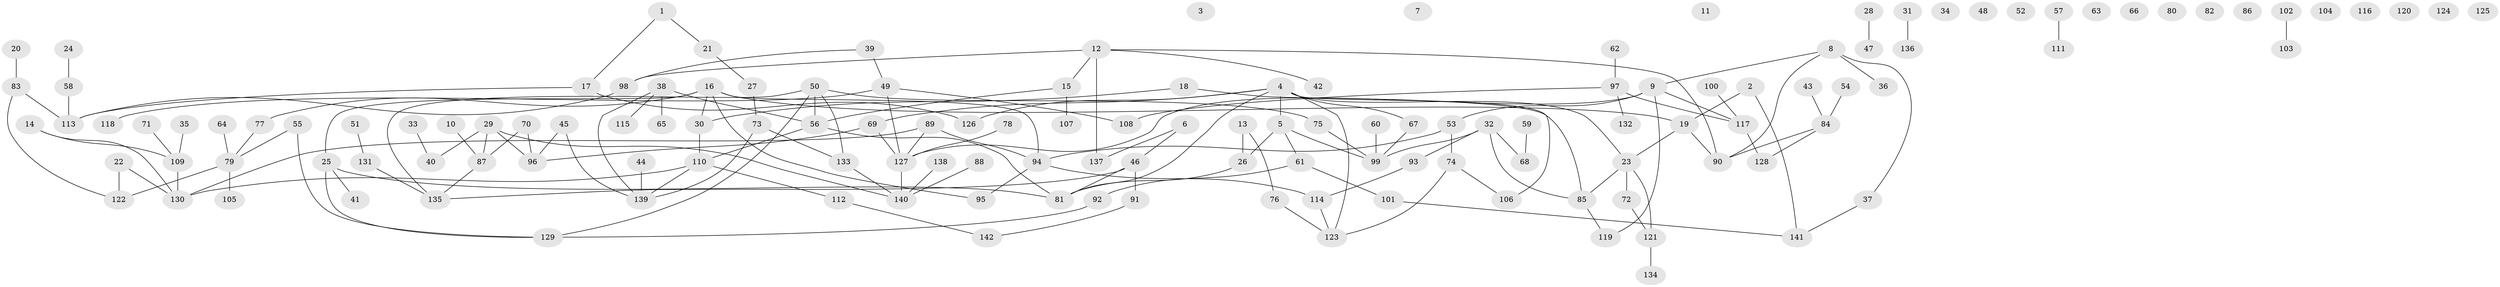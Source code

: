 // Generated by graph-tools (version 1.1) at 2025/00/03/09/25 03:00:42]
// undirected, 142 vertices, 164 edges
graph export_dot {
graph [start="1"]
  node [color=gray90,style=filled];
  1;
  2;
  3;
  4;
  5;
  6;
  7;
  8;
  9;
  10;
  11;
  12;
  13;
  14;
  15;
  16;
  17;
  18;
  19;
  20;
  21;
  22;
  23;
  24;
  25;
  26;
  27;
  28;
  29;
  30;
  31;
  32;
  33;
  34;
  35;
  36;
  37;
  38;
  39;
  40;
  41;
  42;
  43;
  44;
  45;
  46;
  47;
  48;
  49;
  50;
  51;
  52;
  53;
  54;
  55;
  56;
  57;
  58;
  59;
  60;
  61;
  62;
  63;
  64;
  65;
  66;
  67;
  68;
  69;
  70;
  71;
  72;
  73;
  74;
  75;
  76;
  77;
  78;
  79;
  80;
  81;
  82;
  83;
  84;
  85;
  86;
  87;
  88;
  89;
  90;
  91;
  92;
  93;
  94;
  95;
  96;
  97;
  98;
  99;
  100;
  101;
  102;
  103;
  104;
  105;
  106;
  107;
  108;
  109;
  110;
  111;
  112;
  113;
  114;
  115;
  116;
  117;
  118;
  119;
  120;
  121;
  122;
  123;
  124;
  125;
  126;
  127;
  128;
  129;
  130;
  131;
  132;
  133;
  134;
  135;
  136;
  137;
  138;
  139;
  140;
  141;
  142;
  1 -- 17;
  1 -- 21;
  2 -- 19;
  2 -- 141;
  4 -- 5;
  4 -- 23;
  4 -- 67;
  4 -- 69;
  4 -- 81;
  4 -- 106;
  4 -- 123;
  4 -- 126;
  5 -- 26;
  5 -- 61;
  5 -- 99;
  6 -- 46;
  6 -- 137;
  8 -- 9;
  8 -- 36;
  8 -- 37;
  8 -- 90;
  9 -- 53;
  9 -- 117;
  9 -- 119;
  9 -- 127;
  10 -- 87;
  12 -- 15;
  12 -- 42;
  12 -- 90;
  12 -- 98;
  12 -- 137;
  13 -- 26;
  13 -- 76;
  14 -- 109;
  14 -- 130;
  15 -- 56;
  15 -- 107;
  16 -- 19;
  16 -- 25;
  16 -- 30;
  16 -- 77;
  16 -- 94;
  16 -- 95;
  17 -- 113;
  17 -- 126;
  18 -- 30;
  18 -- 85;
  19 -- 23;
  19 -- 90;
  20 -- 83;
  21 -- 27;
  22 -- 122;
  22 -- 130;
  23 -- 72;
  23 -- 85;
  23 -- 121;
  24 -- 58;
  25 -- 41;
  25 -- 81;
  25 -- 129;
  26 -- 81;
  27 -- 73;
  28 -- 47;
  29 -- 40;
  29 -- 87;
  29 -- 96;
  29 -- 140;
  30 -- 110;
  31 -- 136;
  32 -- 68;
  32 -- 85;
  32 -- 93;
  32 -- 99;
  33 -- 40;
  35 -- 109;
  37 -- 141;
  38 -- 56;
  38 -- 65;
  38 -- 115;
  38 -- 139;
  39 -- 49;
  39 -- 98;
  43 -- 84;
  44 -- 139;
  45 -- 96;
  45 -- 139;
  46 -- 81;
  46 -- 91;
  46 -- 135;
  49 -- 108;
  49 -- 118;
  49 -- 127;
  50 -- 56;
  50 -- 75;
  50 -- 129;
  50 -- 133;
  50 -- 135;
  51 -- 131;
  53 -- 74;
  53 -- 94;
  54 -- 84;
  55 -- 79;
  55 -- 129;
  56 -- 81;
  56 -- 110;
  57 -- 111;
  58 -- 113;
  59 -- 68;
  60 -- 99;
  61 -- 92;
  61 -- 101;
  62 -- 97;
  64 -- 79;
  67 -- 99;
  69 -- 96;
  69 -- 127;
  70 -- 87;
  70 -- 96;
  71 -- 109;
  72 -- 121;
  73 -- 133;
  73 -- 139;
  74 -- 106;
  74 -- 123;
  75 -- 99;
  76 -- 123;
  77 -- 79;
  78 -- 127;
  79 -- 105;
  79 -- 122;
  83 -- 113;
  83 -- 122;
  84 -- 90;
  84 -- 128;
  85 -- 119;
  87 -- 135;
  88 -- 140;
  89 -- 94;
  89 -- 127;
  89 -- 130;
  91 -- 142;
  92 -- 129;
  93 -- 114;
  94 -- 95;
  94 -- 114;
  97 -- 108;
  97 -- 117;
  97 -- 132;
  98 -- 113;
  100 -- 117;
  101 -- 141;
  102 -- 103;
  109 -- 130;
  110 -- 112;
  110 -- 130;
  110 -- 139;
  112 -- 142;
  114 -- 123;
  117 -- 128;
  121 -- 134;
  127 -- 140;
  131 -- 135;
  133 -- 140;
  138 -- 140;
}
